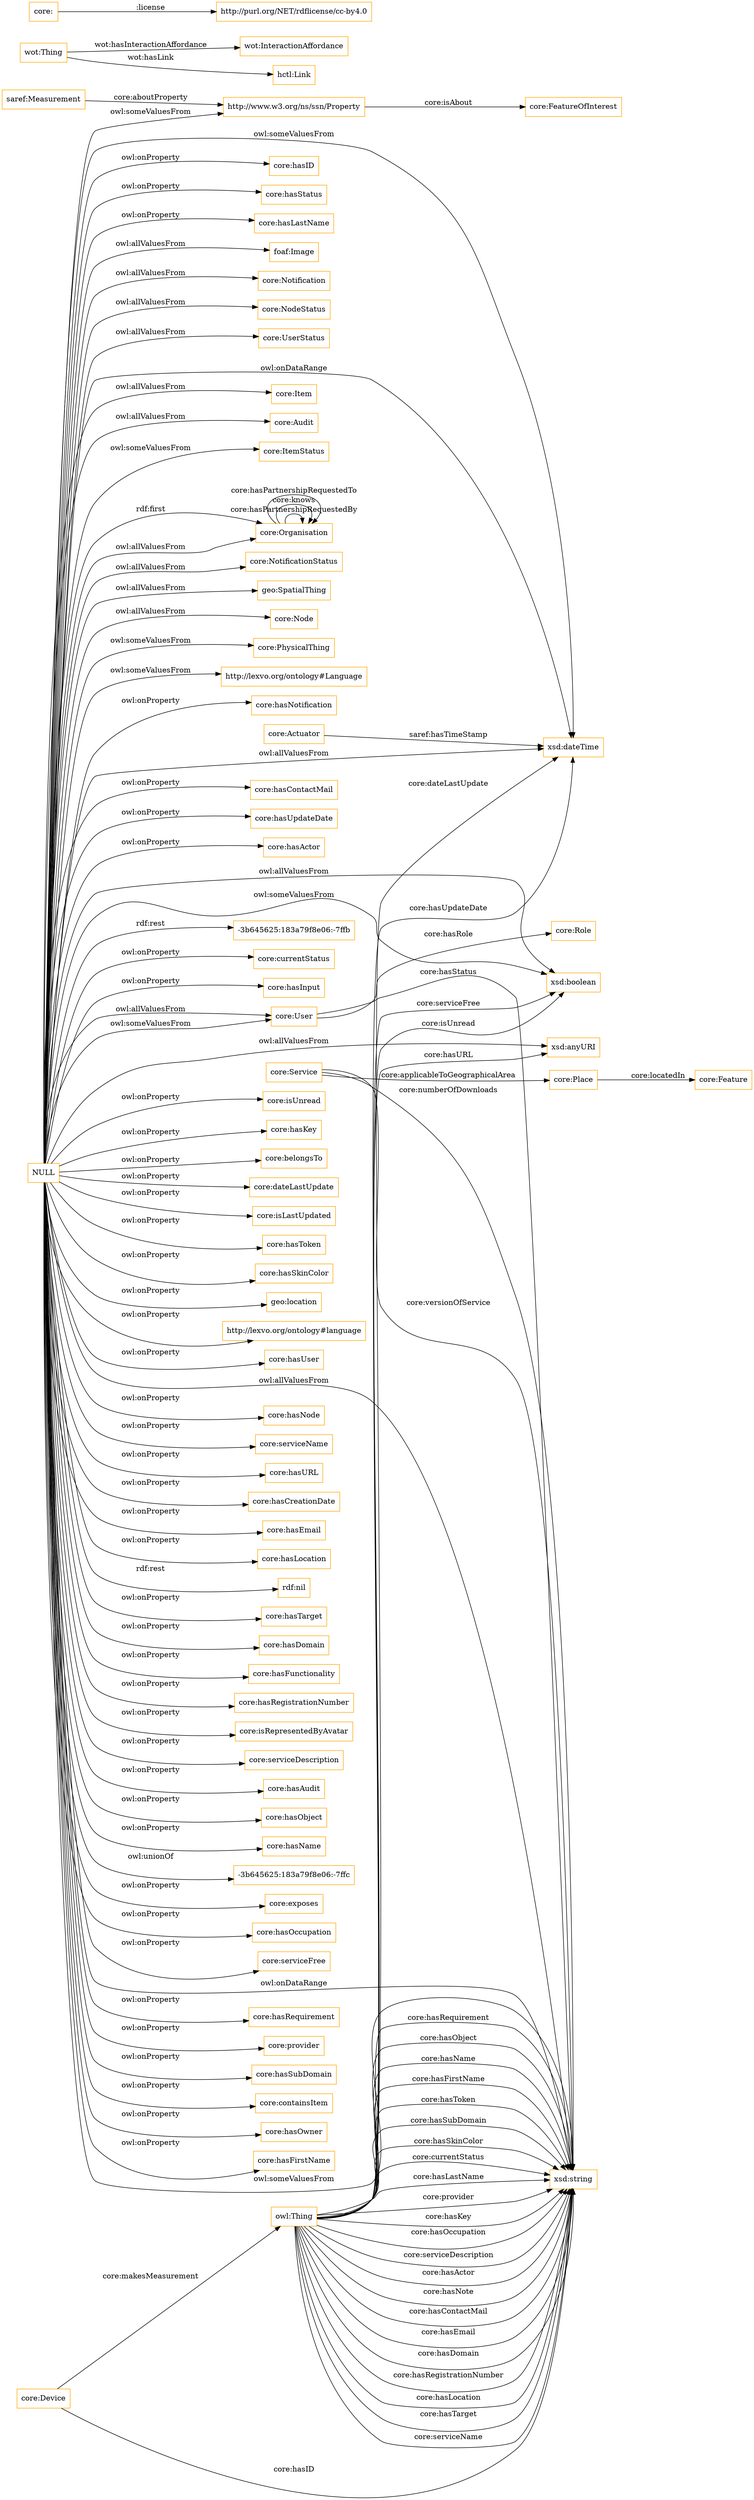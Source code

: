 digraph ar2dtool_diagram { 
rankdir=LR;
size="1501"
node [shape = rectangle, color="orange"]; "core:Service" "core:FeatureOfInterest" "foaf:Image" "core:Notification" "core:Place" "core:Feature" "core:NodeStatus" "core:UserStatus" "core:User" "core:Item" "core:Audit" "core:ItemStatus" "wot:InteractionAffordance" "core:Actuator" "core:Organisation" "core:NotificationStatus" "geo:SpatialThing" "hctl:Link" "core:Role" "core:Node" "saref:Measurement" "http://www.w3.org/ns/ssn/Property" "core:PhysicalThing" "http://lexvo.org/ontology#Language" "wot:Thing" "core:Device" ; /*classes style*/
	"core:" -> "http://purl.org/NET/rdflicense/cc-by4.0" [ label = ":license" ];
	"NULL" -> "core:ItemStatus" [ label = "owl:someValuesFrom" ];
	"NULL" -> "core:hasNotification" [ label = "owl:onProperty" ];
	"NULL" -> "core:Organisation" [ label = "owl:allValuesFrom" ];
	"NULL" -> "xsd:dateTime" [ label = "owl:someValuesFrom" ];
	"NULL" -> "core:hasContactMail" [ label = "owl:onProperty" ];
	"NULL" -> "core:hasUpdateDate" [ label = "owl:onProperty" ];
	"NULL" -> "core:hasActor" [ label = "owl:onProperty" ];
	"NULL" -> "xsd:boolean" [ label = "owl:allValuesFrom" ];
	"NULL" -> "http://lexvo.org/ontology#Language" [ label = "owl:someValuesFrom" ];
	"NULL" -> "-3b645625:183a79f8e06:-7ffb" [ label = "rdf:rest" ];
	"NULL" -> "core:Organisation" [ label = "rdf:first" ];
	"NULL" -> "core:currentStatus" [ label = "owl:onProperty" ];
	"NULL" -> "core:hasInput" [ label = "owl:onProperty" ];
	"NULL" -> "foaf:Image" [ label = "owl:allValuesFrom" ];
	"NULL" -> "core:UserStatus" [ label = "owl:allValuesFrom" ];
	"NULL" -> "http://www.w3.org/ns/ssn/Property" [ label = "owl:someValuesFrom" ];
	"NULL" -> "xsd:string" [ label = "owl:allValuesFrom" ];
	"NULL" -> "core:isUnread" [ label = "owl:onProperty" ];
	"NULL" -> "core:hasKey" [ label = "owl:onProperty" ];
	"NULL" -> "core:belongsTo" [ label = "owl:onProperty" ];
	"NULL" -> "core:dateLastUpdate" [ label = "owl:onProperty" ];
	"NULL" -> "core:PhysicalThing" [ label = "owl:someValuesFrom" ];
	"NULL" -> "core:Item" [ label = "owl:allValuesFrom" ];
	"NULL" -> "core:Audit" [ label = "owl:allValuesFrom" ];
	"NULL" -> "xsd:boolean" [ label = "owl:someValuesFrom" ];
	"NULL" -> "core:isLastUpdated" [ label = "owl:onProperty" ];
	"NULL" -> "core:hasToken" [ label = "owl:onProperty" ];
	"NULL" -> "xsd:dateTime" [ label = "owl:onDataRange" ];
	"NULL" -> "core:hasSkinColor" [ label = "owl:onProperty" ];
	"NULL" -> "core:User" [ label = "owl:someValuesFrom" ];
	"NULL" -> "geo:location" [ label = "owl:onProperty" ];
	"NULL" -> "http://lexvo.org/ontology#language" [ label = "owl:onProperty" ];
	"NULL" -> "core:hasUser" [ label = "owl:onProperty" ];
	"NULL" -> "core:hasNode" [ label = "owl:onProperty" ];
	"NULL" -> "core:Notification" [ label = "owl:allValuesFrom" ];
	"NULL" -> "core:serviceName" [ label = "owl:onProperty" ];
	"NULL" -> "core:hasURL" [ label = "owl:onProperty" ];
	"NULL" -> "core:hasCreationDate" [ label = "owl:onProperty" ];
	"NULL" -> "core:hasEmail" [ label = "owl:onProperty" ];
	"NULL" -> "core:hasLocation" [ label = "owl:onProperty" ];
	"NULL" -> "rdf:nil" [ label = "rdf:rest" ];
	"NULL" -> "core:hasTarget" [ label = "owl:onProperty" ];
	"NULL" -> "geo:SpatialThing" [ label = "owl:allValuesFrom" ];
	"NULL" -> "core:hasDomain" [ label = "owl:onProperty" ];
	"NULL" -> "core:hasFunctionality" [ label = "owl:onProperty" ];
	"NULL" -> "core:User" [ label = "owl:allValuesFrom" ];
	"NULL" -> "core:Node" [ label = "owl:allValuesFrom" ];
	"NULL" -> "core:hasRegistrationNumber" [ label = "owl:onProperty" ];
	"NULL" -> "core:isRepresentedByAvatar" [ label = "owl:onProperty" ];
	"NULL" -> "core:serviceDescription" [ label = "owl:onProperty" ];
	"NULL" -> "core:hasAudit" [ label = "owl:onProperty" ];
	"NULL" -> "core:hasObject" [ label = "owl:onProperty" ];
	"NULL" -> "core:hasName" [ label = "owl:onProperty" ];
	"NULL" -> "xsd:dateTime" [ label = "owl:allValuesFrom" ];
	"NULL" -> "-3b645625:183a79f8e06:-7ffc" [ label = "owl:unionOf" ];
	"NULL" -> "core:exposes" [ label = "owl:onProperty" ];
	"NULL" -> "xsd:string" [ label = "owl:onDataRange" ];
	"NULL" -> "core:hasOccupation" [ label = "owl:onProperty" ];
	"NULL" -> "core:serviceFree" [ label = "owl:onProperty" ];
	"NULL" -> "xsd:anyURI" [ label = "owl:allValuesFrom" ];
	"NULL" -> "core:hasRequirement" [ label = "owl:onProperty" ];
	"NULL" -> "core:provider" [ label = "owl:onProperty" ];
	"NULL" -> "core:hasSubDomain" [ label = "owl:onProperty" ];
	"NULL" -> "core:containsItem" [ label = "owl:onProperty" ];
	"NULL" -> "core:hasOwner" [ label = "owl:onProperty" ];
	"NULL" -> "core:hasFirstName" [ label = "owl:onProperty" ];
	"NULL" -> "core:hasID" [ label = "owl:onProperty" ];
	"NULL" -> "core:hasStatus" [ label = "owl:onProperty" ];
	"NULL" -> "core:hasLastName" [ label = "owl:onProperty" ];
	"NULL" -> "core:NodeStatus" [ label = "owl:allValuesFrom" ];
	"NULL" -> "core:NotificationStatus" [ label = "owl:allValuesFrom" ];
	"NULL" -> "xsd:string" [ label = "owl:someValuesFrom" ];
	"owl:Thing" -> "xsd:string" [ label = "core:hasLastName" ];
	"wot:Thing" -> "wot:InteractionAffordance" [ label = "wot:hasInteractionAffordance" ];
	"core:Place" -> "core:Feature" [ label = "core:locatedIn" ];
	"owl:Thing" -> "xsd:string" [ label = "core:provider" ];
	"owl:Thing" -> "xsd:dateTime" [ label = "core:dateLastUpdate" ];
	"owl:Thing" -> "xsd:string" [ label = "core:hasKey" ];
	"core:Organisation" -> "core:Organisation" [ label = "core:hasPartnershipRequestedBy" ];
	"owl:Thing" -> "xsd:string" [ label = "core:hasOccupation" ];
	"saref:Measurement" -> "http://www.w3.org/ns/ssn/Property" [ label = "core:aboutProperty" ];
	"core:Service" -> "core:Place" [ label = "core:applicableToGeographicalArea" ];
	"core:Device" -> "owl:Thing" [ label = "core:makesMeasurement" ];
	"core:Device" -> "xsd:string" [ label = "core:hasID" ];
	"wot:Thing" -> "hctl:Link" [ label = "wot:hasLink" ];
	"core:Organisation" -> "core:Organisation" [ label = "core:knows" ];
	"http://www.w3.org/ns/ssn/Property" -> "core:FeatureOfInterest" [ label = "core:isAbout" ];
	"owl:Thing" -> "xsd:string" [ label = "core:serviceDescription" ];
	"owl:Thing" -> "xsd:string" [ label = "core:hasActor" ];
	"owl:Thing" -> "xsd:string" [ label = "core:hasNote" ];
	"core:User" -> "core:Role" [ label = "core:hasRole" ];
	"owl:Thing" -> "xsd:string" [ label = "core:hasContactMail" ];
	"owl:Thing" -> "xsd:string" [ label = "core:hasEmail" ];
	"owl:Thing" -> "xsd:string" [ label = "core:hasDomain" ];
	"owl:Thing" -> "xsd:string" [ label = "core:hasRegistrationNumber" ];
	"owl:Thing" -> "xsd:string" [ label = "core:hasLocation" ];
	"owl:Thing" -> "xsd:string" [ label = "core:hasTarget" ];
	"owl:Thing" -> "xsd:string" [ label = "core:serviceName" ];
	"core:Service" -> "xsd:string" [ label = "core:numberOfDownloads" ];
	"core:Organisation" -> "core:Organisation" [ label = "core:hasPartnershipRequestedTo" ];
	"owl:Thing" -> "xsd:string" [ label = "core:hasRequirement" ];
	"core:Service" -> "xsd:string" [ label = "core:versionOfService" ];
	"owl:Thing" -> "xsd:boolean" [ label = "core:serviceFree" ];
	"owl:Thing" -> "xsd:string" [ label = "core:hasObject" ];
	"owl:Thing" -> "xsd:string" [ label = "core:hasName" ];
	"core:Actuator" -> "xsd:dateTime" [ label = "saref:hasTimeStamp" ];
	"owl:Thing" -> "xsd:boolean" [ label = "core:isUnread" ];
	"owl:Thing" -> "xsd:string" [ label = "core:hasFirstName" ];
	"owl:Thing" -> "xsd:string" [ label = "core:hasToken" ];
	"owl:Thing" -> "xsd:string" [ label = "core:hasSubDomain" ];
	"owl:Thing" -> "xsd:anyURI" [ label = "core:hasURL" ];
	"owl:Thing" -> "xsd:string" [ label = "core:hasSkinColor" ];
	"core:User" -> "xsd:string" [ label = "core:hasStatus" ];
	"owl:Thing" -> "xsd:dateTime" [ label = "core:hasUpdateDate" ];
	"owl:Thing" -> "xsd:string" [ label = "core:currentStatus" ];

}
